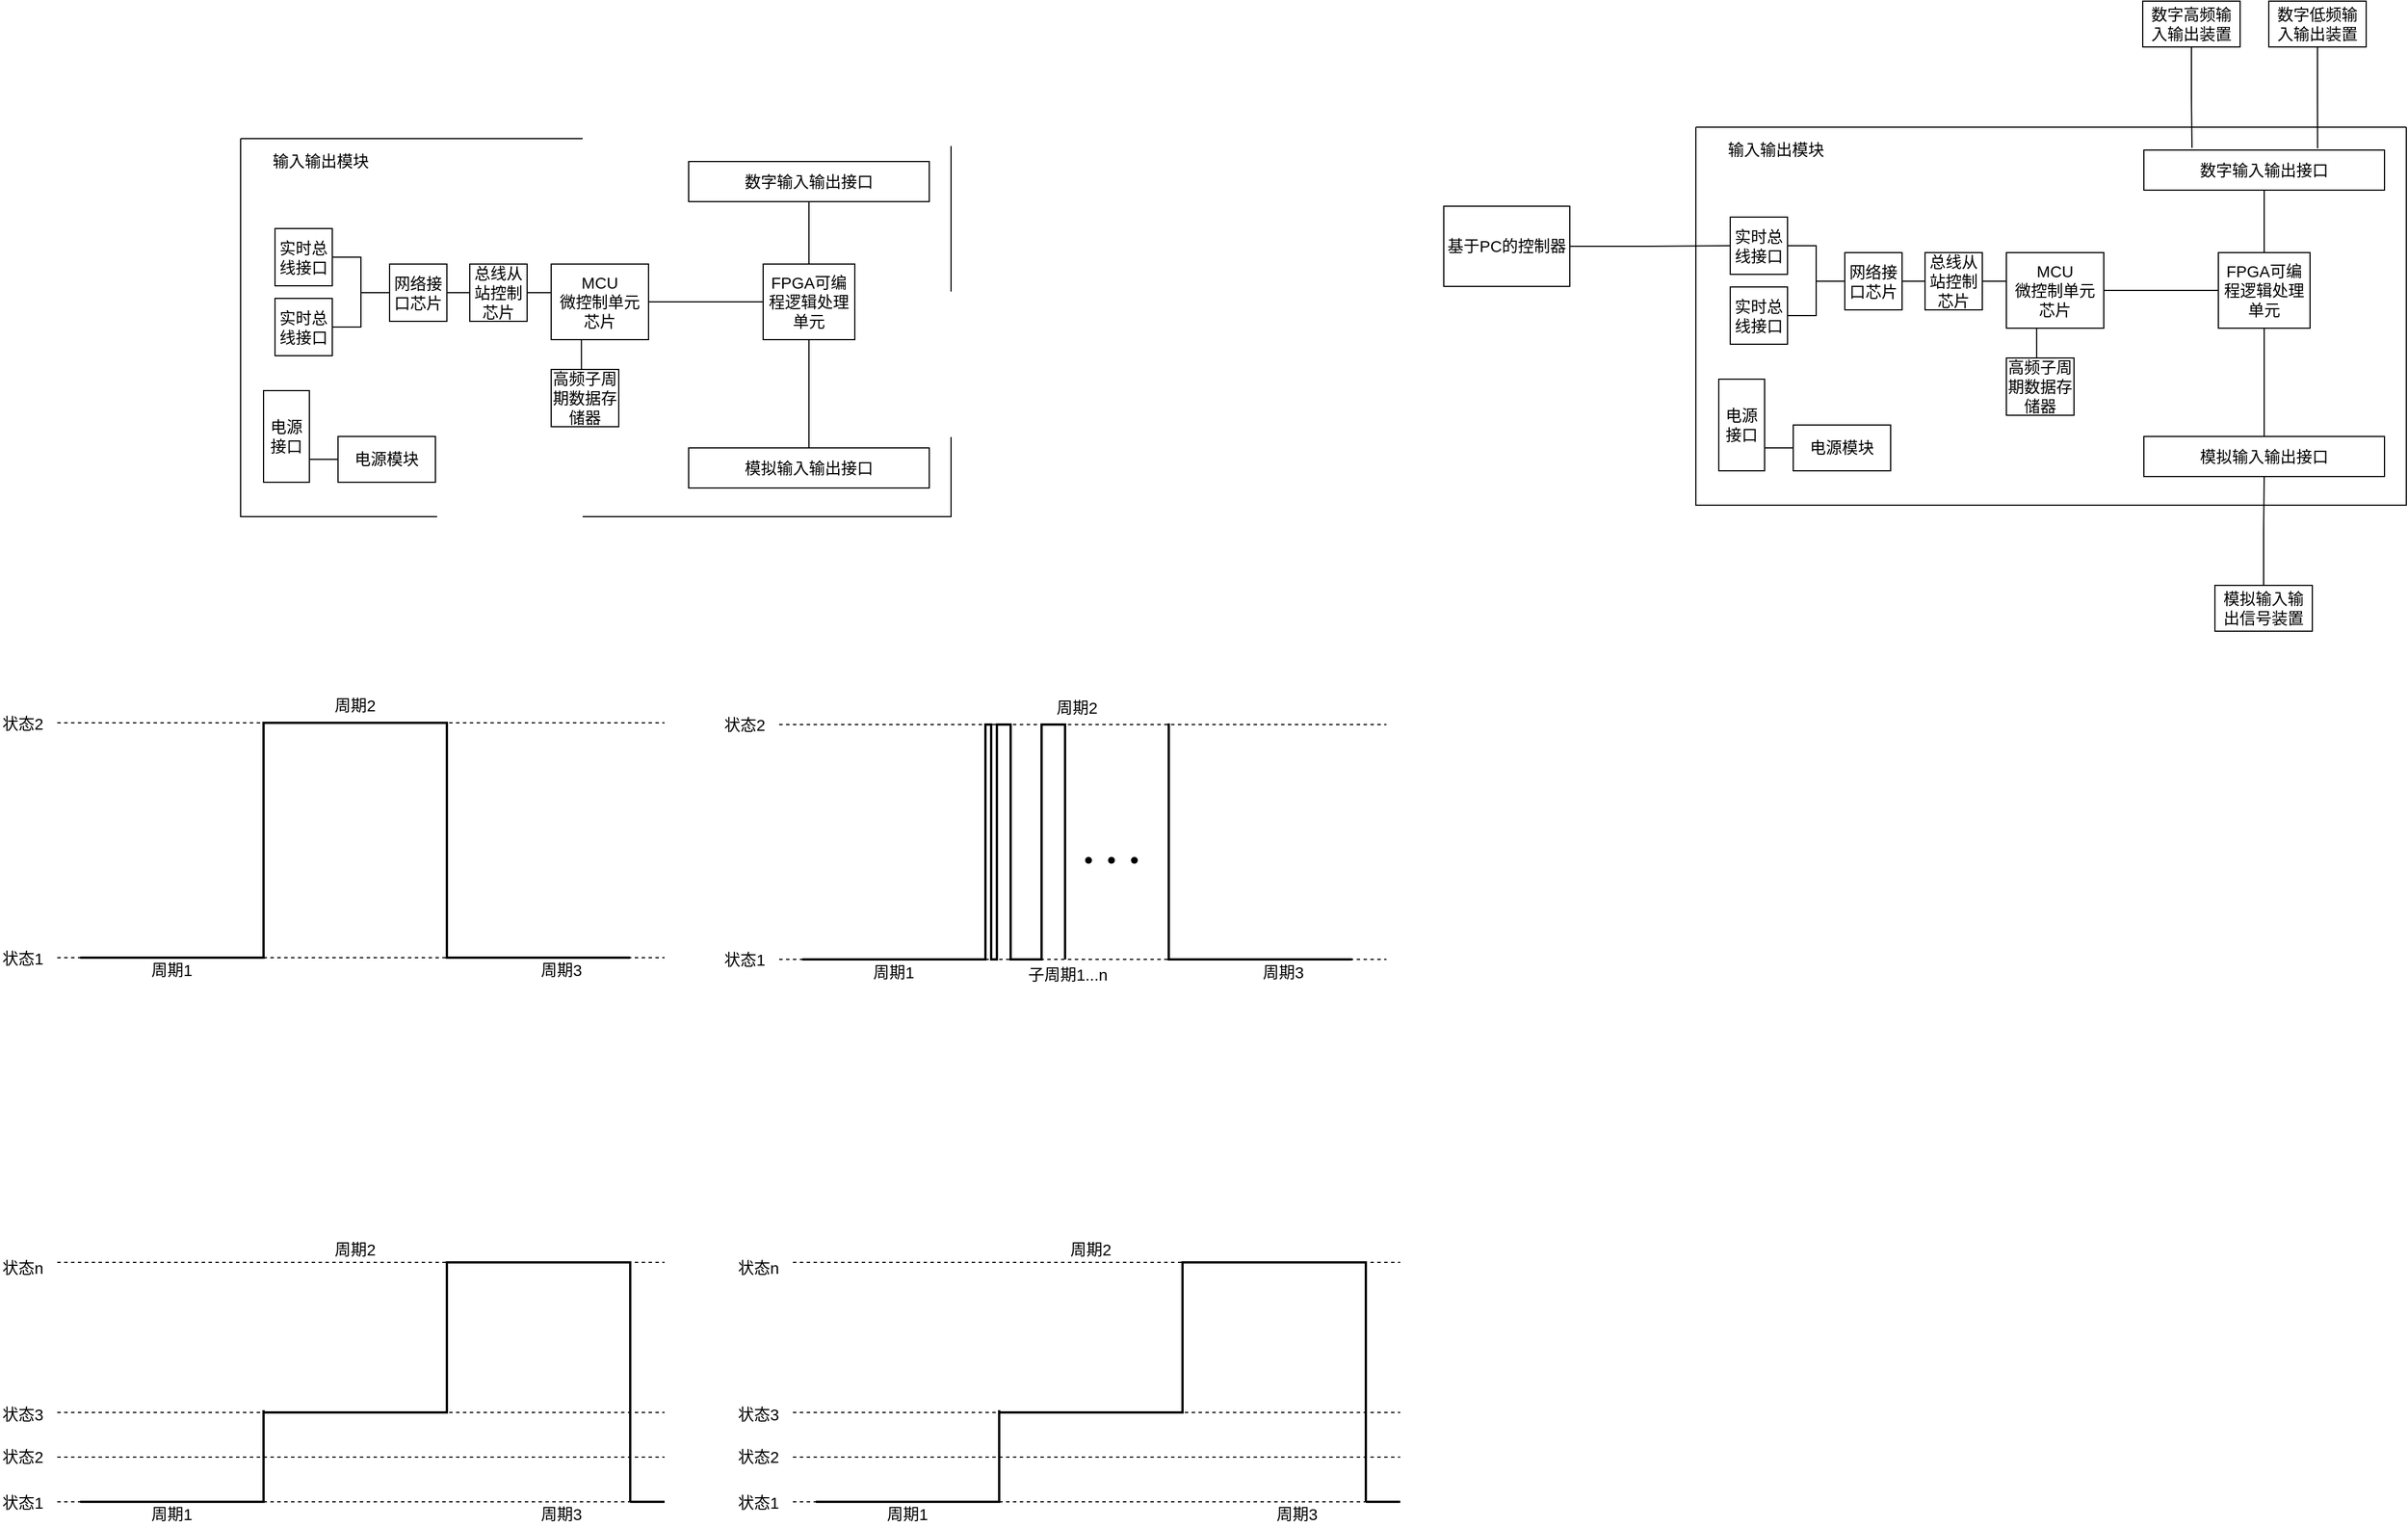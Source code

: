 <mxfile version="14.9.6" type="github">
  <diagram id="ObU5dJQl5wa7S7FLGcdt" name="Page-1">
    <mxGraphModel dx="1310" dy="1368" grid="1" gridSize="10" guides="1" tooltips="1" connect="1" arrows="1" fold="1" page="1" pageScale="1" pageWidth="2336" pageHeight="1654" math="0" shadow="0">
      <root>
        <mxCell id="0" />
        <mxCell id="1" parent="0" />
        <mxCell id="wLuzzO7tyQ4Eh8L9m44y-1" value="" style="swimlane;startSize=0;" vertex="1" parent="1">
          <mxGeometry x="1520" y="210" width="620" height="330" as="geometry">
            <mxRectangle x="650" y="230" width="50" height="40" as="alternateBounds" />
          </mxGeometry>
        </mxCell>
        <mxCell id="wLuzzO7tyQ4Eh8L9m44y-2" value="输入输出模块" style="text;html=1;strokeColor=none;fillColor=none;align=center;verticalAlign=middle;whiteSpace=wrap;rounded=0;fontSize=14;" vertex="1" parent="wLuzzO7tyQ4Eh8L9m44y-1">
          <mxGeometry x="20" y="10" width="100" height="20" as="geometry" />
        </mxCell>
        <mxCell id="wLuzzO7tyQ4Eh8L9m44y-35" style="edgeStyle=orthogonalEdgeStyle;rounded=0;orthogonalLoop=1;jettySize=auto;html=1;exitX=1;exitY=0.5;exitDx=0;exitDy=0;entryX=0;entryY=0.5;entryDx=0;entryDy=0;startArrow=none;startFill=0;endArrow=none;endFill=0;" edge="1" parent="wLuzzO7tyQ4Eh8L9m44y-1" source="wLuzzO7tyQ4Eh8L9m44y-3" target="wLuzzO7tyQ4Eh8L9m44y-32">
          <mxGeometry relative="1" as="geometry" />
        </mxCell>
        <mxCell id="wLuzzO7tyQ4Eh8L9m44y-3" value="实时总线接口" style="rounded=0;whiteSpace=wrap;html=1;fontSize=14;" vertex="1" parent="wLuzzO7tyQ4Eh8L9m44y-1">
          <mxGeometry x="30" y="78.5" width="50" height="50" as="geometry" />
        </mxCell>
        <mxCell id="wLuzzO7tyQ4Eh8L9m44y-36" style="edgeStyle=orthogonalEdgeStyle;rounded=0;orthogonalLoop=1;jettySize=auto;html=1;exitX=1;exitY=0.5;exitDx=0;exitDy=0;entryX=0;entryY=0.5;entryDx=0;entryDy=0;startArrow=none;startFill=0;endArrow=none;endFill=0;" edge="1" parent="wLuzzO7tyQ4Eh8L9m44y-1" source="wLuzzO7tyQ4Eh8L9m44y-4" target="wLuzzO7tyQ4Eh8L9m44y-32">
          <mxGeometry relative="1" as="geometry" />
        </mxCell>
        <mxCell id="wLuzzO7tyQ4Eh8L9m44y-4" value="实时总线接口" style="rounded=0;whiteSpace=wrap;html=1;fontSize=14;" vertex="1" parent="wLuzzO7tyQ4Eh8L9m44y-1">
          <mxGeometry x="30" y="139.5" width="50" height="50" as="geometry" />
        </mxCell>
        <mxCell id="wLuzzO7tyQ4Eh8L9m44y-6" value="" style="edgeStyle=orthogonalEdgeStyle;rounded=0;orthogonalLoop=1;jettySize=auto;html=1;fontSize=14;startArrow=none;startFill=0;fillColor=#E6E6E6;entryX=0.005;entryY=0.376;entryDx=0;entryDy=0;entryPerimeter=0;endArrow=none;endFill=0;" edge="1" parent="wLuzzO7tyQ4Eh8L9m44y-1" source="wLuzzO7tyQ4Eh8L9m44y-8" target="wLuzzO7tyQ4Eh8L9m44y-10">
          <mxGeometry relative="1" as="geometry" />
        </mxCell>
        <mxCell id="wLuzzO7tyQ4Eh8L9m44y-8" value="总线从站控制芯片" style="rounded=0;whiteSpace=wrap;html=1;fontSize=14;" vertex="1" parent="wLuzzO7tyQ4Eh8L9m44y-1">
          <mxGeometry x="200" y="109.5" width="50" height="50" as="geometry" />
        </mxCell>
        <mxCell id="wLuzzO7tyQ4Eh8L9m44y-9" style="edgeStyle=orthogonalEdgeStyle;rounded=0;orthogonalLoop=1;jettySize=auto;html=1;exitX=0.25;exitY=1;exitDx=0;exitDy=0;entryX=0.448;entryY=0.011;entryDx=0;entryDy=0;entryPerimeter=0;fontSize=14;startArrow=none;startFill=0;fillColor=#E6E6E6;endArrow=none;endFill=0;" edge="1" parent="wLuzzO7tyQ4Eh8L9m44y-1" source="wLuzzO7tyQ4Eh8L9m44y-10" target="wLuzzO7tyQ4Eh8L9m44y-11">
          <mxGeometry relative="1" as="geometry" />
        </mxCell>
        <mxCell id="wLuzzO7tyQ4Eh8L9m44y-31" style="edgeStyle=orthogonalEdgeStyle;rounded=0;orthogonalLoop=1;jettySize=auto;html=1;exitX=1;exitY=0.5;exitDx=0;exitDy=0;entryX=0;entryY=0.5;entryDx=0;entryDy=0;endArrow=none;endFill=0;" edge="1" parent="wLuzzO7tyQ4Eh8L9m44y-1" source="wLuzzO7tyQ4Eh8L9m44y-10" target="wLuzzO7tyQ4Eh8L9m44y-18">
          <mxGeometry relative="1" as="geometry" />
        </mxCell>
        <mxCell id="wLuzzO7tyQ4Eh8L9m44y-10" value="MCU&lt;br&gt;微控制单元芯片" style="rounded=0;whiteSpace=wrap;html=1;fontSize=14;" vertex="1" parent="wLuzzO7tyQ4Eh8L9m44y-1">
          <mxGeometry x="271" y="109.5" width="85" height="66" as="geometry" />
        </mxCell>
        <mxCell id="wLuzzO7tyQ4Eh8L9m44y-11" value="高频子周期数据存储器" style="rounded=0;whiteSpace=wrap;html=1;fontSize=14;" vertex="1" parent="wLuzzO7tyQ4Eh8L9m44y-1">
          <mxGeometry x="271" y="201.5" width="59" height="50" as="geometry" />
        </mxCell>
        <mxCell id="wLuzzO7tyQ4Eh8L9m44y-47" style="edgeStyle=orthogonalEdgeStyle;rounded=0;orthogonalLoop=1;jettySize=auto;html=1;exitX=0.5;exitY=0;exitDx=0;exitDy=0;startArrow=none;startFill=0;endArrow=none;endFill=0;entryX=0.5;entryY=1;entryDx=0;entryDy=0;" edge="1" parent="wLuzzO7tyQ4Eh8L9m44y-1" source="wLuzzO7tyQ4Eh8L9m44y-18" target="wLuzzO7tyQ4Eh8L9m44y-13">
          <mxGeometry relative="1" as="geometry">
            <mxPoint x="475" y="57" as="targetPoint" />
          </mxGeometry>
        </mxCell>
        <mxCell id="wLuzzO7tyQ4Eh8L9m44y-48" style="edgeStyle=orthogonalEdgeStyle;rounded=0;orthogonalLoop=1;jettySize=auto;html=1;exitX=0.5;exitY=1;exitDx=0;exitDy=0;entryX=0.5;entryY=0;entryDx=0;entryDy=0;startArrow=none;startFill=0;endArrow=none;endFill=0;" edge="1" parent="wLuzzO7tyQ4Eh8L9m44y-1" source="wLuzzO7tyQ4Eh8L9m44y-18" target="wLuzzO7tyQ4Eh8L9m44y-38">
          <mxGeometry relative="1" as="geometry" />
        </mxCell>
        <mxCell id="wLuzzO7tyQ4Eh8L9m44y-18" value="FPGA可编程逻辑处理单元" style="rounded=0;whiteSpace=wrap;html=1;fontSize=14;" vertex="1" parent="wLuzzO7tyQ4Eh8L9m44y-1">
          <mxGeometry x="456" y="109.5" width="80" height="66" as="geometry" />
        </mxCell>
        <mxCell id="wLuzzO7tyQ4Eh8L9m44y-37" style="edgeStyle=orthogonalEdgeStyle;rounded=0;orthogonalLoop=1;jettySize=auto;html=1;exitX=1;exitY=0.5;exitDx=0;exitDy=0;entryX=0;entryY=0.5;entryDx=0;entryDy=0;startArrow=none;startFill=0;endArrow=none;endFill=0;" edge="1" parent="wLuzzO7tyQ4Eh8L9m44y-1" source="wLuzzO7tyQ4Eh8L9m44y-32" target="wLuzzO7tyQ4Eh8L9m44y-8">
          <mxGeometry relative="1" as="geometry" />
        </mxCell>
        <mxCell id="wLuzzO7tyQ4Eh8L9m44y-32" value="网络接口芯片" style="rounded=0;whiteSpace=wrap;html=1;fontSize=14;" vertex="1" parent="wLuzzO7tyQ4Eh8L9m44y-1">
          <mxGeometry x="130" y="109.5" width="50" height="50" as="geometry" />
        </mxCell>
        <mxCell id="wLuzzO7tyQ4Eh8L9m44y-13" value="数字输入输出接口" style="rounded=0;whiteSpace=wrap;html=1;fontSize=14;" vertex="1" parent="wLuzzO7tyQ4Eh8L9m44y-1">
          <mxGeometry x="391" y="20" width="210" height="35" as="geometry" />
        </mxCell>
        <mxCell id="wLuzzO7tyQ4Eh8L9m44y-38" value="模拟输入输出接口" style="rounded=0;whiteSpace=wrap;html=1;fontSize=14;" vertex="1" parent="wLuzzO7tyQ4Eh8L9m44y-1">
          <mxGeometry x="391" y="270" width="210" height="35" as="geometry" />
        </mxCell>
        <mxCell id="wLuzzO7tyQ4Eh8L9m44y-42" value="电源接口" style="rounded=0;whiteSpace=wrap;html=1;fontSize=14;" vertex="1" parent="wLuzzO7tyQ4Eh8L9m44y-1">
          <mxGeometry x="20" y="220" width="40" height="80" as="geometry" />
        </mxCell>
        <mxCell id="wLuzzO7tyQ4Eh8L9m44y-44" style="edgeStyle=orthogonalEdgeStyle;rounded=0;orthogonalLoop=1;jettySize=auto;html=1;exitX=0;exitY=0.5;exitDx=0;exitDy=0;entryX=1;entryY=0.75;entryDx=0;entryDy=0;startArrow=none;startFill=0;endArrow=none;endFill=0;" edge="1" parent="wLuzzO7tyQ4Eh8L9m44y-1" source="wLuzzO7tyQ4Eh8L9m44y-43" target="wLuzzO7tyQ4Eh8L9m44y-42">
          <mxGeometry relative="1" as="geometry" />
        </mxCell>
        <mxCell id="wLuzzO7tyQ4Eh8L9m44y-43" value="电源模块" style="rounded=0;whiteSpace=wrap;html=1;fontSize=14;" vertex="1" parent="wLuzzO7tyQ4Eh8L9m44y-1">
          <mxGeometry x="85" y="260" width="85" height="40" as="geometry" />
        </mxCell>
        <mxCell id="wLuzzO7tyQ4Eh8L9m44y-52" style="edgeStyle=orthogonalEdgeStyle;rounded=0;orthogonalLoop=1;jettySize=auto;html=1;exitX=0.5;exitY=1;exitDx=0;exitDy=0;entryX=0.2;entryY=-0.057;entryDx=0;entryDy=0;entryPerimeter=0;startArrow=none;startFill=0;endArrow=none;endFill=0;" edge="1" parent="1" source="wLuzzO7tyQ4Eh8L9m44y-50" target="wLuzzO7tyQ4Eh8L9m44y-13">
          <mxGeometry relative="1" as="geometry" />
        </mxCell>
        <mxCell id="wLuzzO7tyQ4Eh8L9m44y-50" value="数字高频输入输出装置" style="rounded=0;whiteSpace=wrap;html=1;fontSize=14;" vertex="1" parent="1">
          <mxGeometry x="1910" y="100" width="85" height="40" as="geometry" />
        </mxCell>
        <mxCell id="wLuzzO7tyQ4Eh8L9m44y-53" style="edgeStyle=orthogonalEdgeStyle;rounded=0;orthogonalLoop=1;jettySize=auto;html=1;exitX=0.5;exitY=1;exitDx=0;exitDy=0;entryX=0.722;entryY=-0.042;entryDx=0;entryDy=0;entryPerimeter=0;startArrow=none;startFill=0;endArrow=none;endFill=0;" edge="1" parent="1" source="wLuzzO7tyQ4Eh8L9m44y-51" target="wLuzzO7tyQ4Eh8L9m44y-13">
          <mxGeometry relative="1" as="geometry" />
        </mxCell>
        <mxCell id="wLuzzO7tyQ4Eh8L9m44y-51" value="数字低频输入输出装置" style="rounded=0;whiteSpace=wrap;html=1;fontSize=14;" vertex="1" parent="1">
          <mxGeometry x="2020" y="100" width="85" height="40" as="geometry" />
        </mxCell>
        <mxCell id="wLuzzO7tyQ4Eh8L9m44y-55" style="edgeStyle=orthogonalEdgeStyle;rounded=0;orthogonalLoop=1;jettySize=auto;html=1;exitX=0.5;exitY=0;exitDx=0;exitDy=0;entryX=0.5;entryY=1;entryDx=0;entryDy=0;startArrow=none;startFill=0;endArrow=none;endFill=0;" edge="1" parent="1" source="wLuzzO7tyQ4Eh8L9m44y-54" target="wLuzzO7tyQ4Eh8L9m44y-38">
          <mxGeometry relative="1" as="geometry" />
        </mxCell>
        <mxCell id="wLuzzO7tyQ4Eh8L9m44y-54" value="模拟输入输出信号装置" style="rounded=0;whiteSpace=wrap;html=1;fontSize=14;" vertex="1" parent="1">
          <mxGeometry x="1973" y="610" width="85" height="40" as="geometry" />
        </mxCell>
        <mxCell id="wLuzzO7tyQ4Eh8L9m44y-56" value="" style="swimlane;startSize=0;" vertex="1" parent="1">
          <mxGeometry x="250" y="220" width="620" height="330" as="geometry">
            <mxRectangle x="650" y="230" width="50" height="40" as="alternateBounds" />
          </mxGeometry>
        </mxCell>
        <mxCell id="wLuzzO7tyQ4Eh8L9m44y-57" value="输入输出模块" style="text;html=1;strokeColor=none;fillColor=none;align=center;verticalAlign=middle;whiteSpace=wrap;rounded=0;fontSize=14;" vertex="1" parent="wLuzzO7tyQ4Eh8L9m44y-56">
          <mxGeometry x="20" y="10" width="100" height="20" as="geometry" />
        </mxCell>
        <mxCell id="wLuzzO7tyQ4Eh8L9m44y-58" style="edgeStyle=orthogonalEdgeStyle;rounded=0;orthogonalLoop=1;jettySize=auto;html=1;exitX=1;exitY=0.5;exitDx=0;exitDy=0;entryX=0;entryY=0.5;entryDx=0;entryDy=0;startArrow=none;startFill=0;endArrow=none;endFill=0;" edge="1" parent="wLuzzO7tyQ4Eh8L9m44y-56" source="wLuzzO7tyQ4Eh8L9m44y-59" target="wLuzzO7tyQ4Eh8L9m44y-72">
          <mxGeometry relative="1" as="geometry" />
        </mxCell>
        <mxCell id="wLuzzO7tyQ4Eh8L9m44y-59" value="实时总线接口" style="rounded=0;whiteSpace=wrap;html=1;fontSize=14;" vertex="1" parent="wLuzzO7tyQ4Eh8L9m44y-56">
          <mxGeometry x="30" y="78.5" width="50" height="50" as="geometry" />
        </mxCell>
        <mxCell id="wLuzzO7tyQ4Eh8L9m44y-60" style="edgeStyle=orthogonalEdgeStyle;rounded=0;orthogonalLoop=1;jettySize=auto;html=1;exitX=1;exitY=0.5;exitDx=0;exitDy=0;entryX=0;entryY=0.5;entryDx=0;entryDy=0;startArrow=none;startFill=0;endArrow=none;endFill=0;" edge="1" parent="wLuzzO7tyQ4Eh8L9m44y-56" source="wLuzzO7tyQ4Eh8L9m44y-61" target="wLuzzO7tyQ4Eh8L9m44y-72">
          <mxGeometry relative="1" as="geometry" />
        </mxCell>
        <mxCell id="wLuzzO7tyQ4Eh8L9m44y-61" value="实时总线接口" style="rounded=0;whiteSpace=wrap;html=1;fontSize=14;" vertex="1" parent="wLuzzO7tyQ4Eh8L9m44y-56">
          <mxGeometry x="30" y="139.5" width="50" height="50" as="geometry" />
        </mxCell>
        <mxCell id="wLuzzO7tyQ4Eh8L9m44y-62" value="" style="edgeStyle=orthogonalEdgeStyle;rounded=0;orthogonalLoop=1;jettySize=auto;html=1;fontSize=14;startArrow=none;startFill=0;fillColor=#E6E6E6;entryX=0.005;entryY=0.376;entryDx=0;entryDy=0;entryPerimeter=0;endArrow=none;endFill=0;" edge="1" parent="wLuzzO7tyQ4Eh8L9m44y-56" source="wLuzzO7tyQ4Eh8L9m44y-63" target="wLuzzO7tyQ4Eh8L9m44y-66">
          <mxGeometry relative="1" as="geometry" />
        </mxCell>
        <mxCell id="wLuzzO7tyQ4Eh8L9m44y-63" value="总线从站控制芯片" style="rounded=0;whiteSpace=wrap;html=1;fontSize=14;" vertex="1" parent="wLuzzO7tyQ4Eh8L9m44y-56">
          <mxGeometry x="200" y="109.5" width="50" height="50" as="geometry" />
        </mxCell>
        <mxCell id="wLuzzO7tyQ4Eh8L9m44y-64" style="edgeStyle=orthogonalEdgeStyle;rounded=0;orthogonalLoop=1;jettySize=auto;html=1;exitX=0.25;exitY=1;exitDx=0;exitDy=0;entryX=0.448;entryY=0.011;entryDx=0;entryDy=0;entryPerimeter=0;fontSize=14;startArrow=none;startFill=0;fillColor=#E6E6E6;endArrow=none;endFill=0;" edge="1" parent="wLuzzO7tyQ4Eh8L9m44y-56" source="wLuzzO7tyQ4Eh8L9m44y-66" target="wLuzzO7tyQ4Eh8L9m44y-67">
          <mxGeometry relative="1" as="geometry" />
        </mxCell>
        <mxCell id="wLuzzO7tyQ4Eh8L9m44y-65" style="edgeStyle=orthogonalEdgeStyle;rounded=0;orthogonalLoop=1;jettySize=auto;html=1;exitX=1;exitY=0.5;exitDx=0;exitDy=0;entryX=0;entryY=0.5;entryDx=0;entryDy=0;endArrow=none;endFill=0;" edge="1" parent="wLuzzO7tyQ4Eh8L9m44y-56" source="wLuzzO7tyQ4Eh8L9m44y-66" target="wLuzzO7tyQ4Eh8L9m44y-70">
          <mxGeometry relative="1" as="geometry" />
        </mxCell>
        <mxCell id="wLuzzO7tyQ4Eh8L9m44y-66" value="MCU&lt;br&gt;微控制单元芯片" style="rounded=0;whiteSpace=wrap;html=1;fontSize=14;" vertex="1" parent="wLuzzO7tyQ4Eh8L9m44y-56">
          <mxGeometry x="271" y="109.5" width="85" height="66" as="geometry" />
        </mxCell>
        <mxCell id="wLuzzO7tyQ4Eh8L9m44y-67" value="高频子周期数据存储器" style="rounded=0;whiteSpace=wrap;html=1;fontSize=14;" vertex="1" parent="wLuzzO7tyQ4Eh8L9m44y-56">
          <mxGeometry x="271" y="201.5" width="59" height="50" as="geometry" />
        </mxCell>
        <mxCell id="wLuzzO7tyQ4Eh8L9m44y-68" style="edgeStyle=orthogonalEdgeStyle;rounded=0;orthogonalLoop=1;jettySize=auto;html=1;exitX=0.5;exitY=0;exitDx=0;exitDy=0;startArrow=none;startFill=0;endArrow=none;endFill=0;entryX=0.5;entryY=1;entryDx=0;entryDy=0;" edge="1" parent="wLuzzO7tyQ4Eh8L9m44y-56" source="wLuzzO7tyQ4Eh8L9m44y-70" target="wLuzzO7tyQ4Eh8L9m44y-73">
          <mxGeometry relative="1" as="geometry">
            <mxPoint x="475" y="57" as="targetPoint" />
          </mxGeometry>
        </mxCell>
        <mxCell id="wLuzzO7tyQ4Eh8L9m44y-69" style="edgeStyle=orthogonalEdgeStyle;rounded=0;orthogonalLoop=1;jettySize=auto;html=1;exitX=0.5;exitY=1;exitDx=0;exitDy=0;entryX=0.5;entryY=0;entryDx=0;entryDy=0;startArrow=none;startFill=0;endArrow=none;endFill=0;" edge="1" parent="wLuzzO7tyQ4Eh8L9m44y-56" source="wLuzzO7tyQ4Eh8L9m44y-70" target="wLuzzO7tyQ4Eh8L9m44y-74">
          <mxGeometry relative="1" as="geometry" />
        </mxCell>
        <mxCell id="wLuzzO7tyQ4Eh8L9m44y-70" value="FPGA可编程逻辑处理单元" style="rounded=0;whiteSpace=wrap;html=1;fontSize=14;" vertex="1" parent="wLuzzO7tyQ4Eh8L9m44y-56">
          <mxGeometry x="456" y="109.5" width="80" height="66" as="geometry" />
        </mxCell>
        <mxCell id="wLuzzO7tyQ4Eh8L9m44y-71" style="edgeStyle=orthogonalEdgeStyle;rounded=0;orthogonalLoop=1;jettySize=auto;html=1;exitX=1;exitY=0.5;exitDx=0;exitDy=0;entryX=0;entryY=0.5;entryDx=0;entryDy=0;startArrow=none;startFill=0;endArrow=none;endFill=0;" edge="1" parent="wLuzzO7tyQ4Eh8L9m44y-56" source="wLuzzO7tyQ4Eh8L9m44y-72" target="wLuzzO7tyQ4Eh8L9m44y-63">
          <mxGeometry relative="1" as="geometry" />
        </mxCell>
        <mxCell id="wLuzzO7tyQ4Eh8L9m44y-72" value="网络接口芯片" style="rounded=0;whiteSpace=wrap;html=1;fontSize=14;" vertex="1" parent="wLuzzO7tyQ4Eh8L9m44y-56">
          <mxGeometry x="130" y="109.5" width="50" height="50" as="geometry" />
        </mxCell>
        <mxCell id="wLuzzO7tyQ4Eh8L9m44y-73" value="数字输入输出接口" style="rounded=0;whiteSpace=wrap;html=1;fontSize=14;" vertex="1" parent="wLuzzO7tyQ4Eh8L9m44y-56">
          <mxGeometry x="391" y="20" width="210" height="35" as="geometry" />
        </mxCell>
        <mxCell id="wLuzzO7tyQ4Eh8L9m44y-74" value="模拟输入输出接口" style="rounded=0;whiteSpace=wrap;html=1;fontSize=14;" vertex="1" parent="wLuzzO7tyQ4Eh8L9m44y-56">
          <mxGeometry x="391" y="270" width="210" height="35" as="geometry" />
        </mxCell>
        <mxCell id="wLuzzO7tyQ4Eh8L9m44y-75" value="电源接口" style="rounded=0;whiteSpace=wrap;html=1;fontSize=14;" vertex="1" parent="wLuzzO7tyQ4Eh8L9m44y-56">
          <mxGeometry x="20" y="220" width="40" height="80" as="geometry" />
        </mxCell>
        <mxCell id="wLuzzO7tyQ4Eh8L9m44y-76" style="edgeStyle=orthogonalEdgeStyle;rounded=0;orthogonalLoop=1;jettySize=auto;html=1;exitX=0;exitY=0.5;exitDx=0;exitDy=0;entryX=1;entryY=0.75;entryDx=0;entryDy=0;startArrow=none;startFill=0;endArrow=none;endFill=0;" edge="1" parent="wLuzzO7tyQ4Eh8L9m44y-56" source="wLuzzO7tyQ4Eh8L9m44y-77" target="wLuzzO7tyQ4Eh8L9m44y-75">
          <mxGeometry relative="1" as="geometry" />
        </mxCell>
        <mxCell id="wLuzzO7tyQ4Eh8L9m44y-77" value="电源模块" style="rounded=0;whiteSpace=wrap;html=1;fontSize=14;" vertex="1" parent="wLuzzO7tyQ4Eh8L9m44y-56">
          <mxGeometry x="85" y="260" width="85" height="40" as="geometry" />
        </mxCell>
        <mxCell id="wLuzzO7tyQ4Eh8L9m44y-79" style="edgeStyle=orthogonalEdgeStyle;rounded=0;orthogonalLoop=1;jettySize=auto;html=1;exitX=1;exitY=0.5;exitDx=0;exitDy=0;entryX=0;entryY=0.5;entryDx=0;entryDy=0;startArrow=none;startFill=0;endArrow=none;endFill=0;" edge="1" parent="1" source="wLuzzO7tyQ4Eh8L9m44y-78" target="wLuzzO7tyQ4Eh8L9m44y-3">
          <mxGeometry relative="1" as="geometry" />
        </mxCell>
        <mxCell id="wLuzzO7tyQ4Eh8L9m44y-78" value="基于PC的控制器" style="rounded=0;whiteSpace=wrap;html=1;fontSize=14;" vertex="1" parent="1">
          <mxGeometry x="1300" y="279" width="110" height="70" as="geometry" />
        </mxCell>
        <mxCell id="wLuzzO7tyQ4Eh8L9m44y-80" value="" style="line;strokeWidth=1;html=1;fontSize=14;fillColor=#E6E6E6;dashed=1;" vertex="1" parent="1">
          <mxGeometry x="90" y="930" width="530" height="10" as="geometry" />
        </mxCell>
        <mxCell id="wLuzzO7tyQ4Eh8L9m44y-81" value="状态1" style="text;html=1;strokeColor=none;fillColor=none;align=center;verticalAlign=middle;whiteSpace=wrap;rounded=0;dashed=1;fontSize=14;" vertex="1" parent="1">
          <mxGeometry x="40" y="925.5" width="40" height="20" as="geometry" />
        </mxCell>
        <mxCell id="wLuzzO7tyQ4Eh8L9m44y-82" value="" style="line;strokeWidth=1;html=1;fontSize=14;fillColor=#E6E6E6;dashed=1;" vertex="1" parent="1">
          <mxGeometry x="90" y="725" width="530" height="10" as="geometry" />
        </mxCell>
        <mxCell id="wLuzzO7tyQ4Eh8L9m44y-83" value="状态2" style="text;html=1;strokeColor=none;fillColor=none;align=center;verticalAlign=middle;whiteSpace=wrap;rounded=0;dashed=1;fontSize=14;" vertex="1" parent="1">
          <mxGeometry x="40" y="720.5" width="40" height="20" as="geometry" />
        </mxCell>
        <mxCell id="wLuzzO7tyQ4Eh8L9m44y-84" value="" style="line;strokeWidth=2;html=1;fontSize=14;fillColor=#E6E6E6;" vertex="1" parent="1">
          <mxGeometry x="110" y="930" width="160" height="10" as="geometry" />
        </mxCell>
        <mxCell id="wLuzzO7tyQ4Eh8L9m44y-85" value="" style="line;strokeWidth=2;direction=south;html=1;fontSize=14;fillColor=#E6E6E6;shadow=0;" vertex="1" parent="1">
          <mxGeometry x="265" y="730" width="10" height="206" as="geometry" />
        </mxCell>
        <mxCell id="wLuzzO7tyQ4Eh8L9m44y-86" value="" style="line;strokeWidth=2;html=1;fontSize=14;fillColor=#E6E6E6;" vertex="1" parent="1">
          <mxGeometry x="269" y="725" width="161" height="10" as="geometry" />
        </mxCell>
        <mxCell id="wLuzzO7tyQ4Eh8L9m44y-87" value="" style="line;strokeWidth=2;direction=south;html=1;fontSize=14;fillColor=#E6E6E6;shadow=0;" vertex="1" parent="1">
          <mxGeometry x="425" y="729" width="10" height="206" as="geometry" />
        </mxCell>
        <mxCell id="wLuzzO7tyQ4Eh8L9m44y-88" value="" style="line;strokeWidth=2;html=1;fontSize=14;fillColor=#E6E6E6;" vertex="1" parent="1">
          <mxGeometry x="429" y="930" width="161" height="10" as="geometry" />
        </mxCell>
        <mxCell id="wLuzzO7tyQ4Eh8L9m44y-89" value="周期1" style="text;html=1;strokeColor=none;fillColor=none;align=center;verticalAlign=middle;whiteSpace=wrap;rounded=0;dashed=1;fontSize=14;" vertex="1" parent="1">
          <mxGeometry x="170" y="936" width="40" height="20" as="geometry" />
        </mxCell>
        <mxCell id="wLuzzO7tyQ4Eh8L9m44y-90" value="周期2" style="text;html=1;strokeColor=none;fillColor=none;align=center;verticalAlign=middle;whiteSpace=wrap;rounded=0;dashed=1;fontSize=14;" vertex="1" parent="1">
          <mxGeometry x="329.5" y="705" width="40" height="20" as="geometry" />
        </mxCell>
        <mxCell id="wLuzzO7tyQ4Eh8L9m44y-91" value="周期3" style="text;html=1;strokeColor=none;fillColor=none;align=center;verticalAlign=middle;whiteSpace=wrap;rounded=0;dashed=1;fontSize=14;" vertex="1" parent="1">
          <mxGeometry x="510" y="936" width="40" height="20" as="geometry" />
        </mxCell>
        <mxCell id="wLuzzO7tyQ4Eh8L9m44y-92" value="" style="line;strokeWidth=1;html=1;fontSize=14;fillColor=#E6E6E6;dashed=1;" vertex="1" parent="1">
          <mxGeometry x="720" y="931.5" width="530" height="10" as="geometry" />
        </mxCell>
        <mxCell id="wLuzzO7tyQ4Eh8L9m44y-93" value="状态1" style="text;html=1;strokeColor=none;fillColor=none;align=center;verticalAlign=middle;whiteSpace=wrap;rounded=0;dashed=1;fontSize=14;" vertex="1" parent="1">
          <mxGeometry x="670" y="927" width="40" height="20" as="geometry" />
        </mxCell>
        <mxCell id="wLuzzO7tyQ4Eh8L9m44y-94" value="" style="line;strokeWidth=1;html=1;fontSize=14;fillColor=#E6E6E6;dashed=1;" vertex="1" parent="1">
          <mxGeometry x="720" y="726.5" width="530" height="10" as="geometry" />
        </mxCell>
        <mxCell id="wLuzzO7tyQ4Eh8L9m44y-95" value="状态2" style="text;html=1;strokeColor=none;fillColor=none;align=center;verticalAlign=middle;whiteSpace=wrap;rounded=0;dashed=1;fontSize=14;" vertex="1" parent="1">
          <mxGeometry x="670" y="722" width="40" height="20" as="geometry" />
        </mxCell>
        <mxCell id="wLuzzO7tyQ4Eh8L9m44y-96" value="" style="line;strokeWidth=2;html=1;fontSize=14;fillColor=#E6E6E6;" vertex="1" parent="1">
          <mxGeometry x="740" y="931.5" width="160" height="10" as="geometry" />
        </mxCell>
        <mxCell id="wLuzzO7tyQ4Eh8L9m44y-97" value="" style="line;strokeWidth=2;direction=south;html=1;fontSize=14;fillColor=#E6E6E6;shadow=0;" vertex="1" parent="1">
          <mxGeometry x="895" y="731.5" width="10" height="206" as="geometry" />
        </mxCell>
        <mxCell id="wLuzzO7tyQ4Eh8L9m44y-98" value="" style="line;strokeWidth=2;direction=south;html=1;fontSize=14;fillColor=#E6E6E6;shadow=0;" vertex="1" parent="1">
          <mxGeometry x="1055" y="730.5" width="10" height="206" as="geometry" />
        </mxCell>
        <mxCell id="wLuzzO7tyQ4Eh8L9m44y-99" value="" style="line;strokeWidth=2;html=1;fontSize=14;fillColor=#E6E6E6;" vertex="1" parent="1">
          <mxGeometry x="1059" y="931.5" width="161" height="10" as="geometry" />
        </mxCell>
        <mxCell id="wLuzzO7tyQ4Eh8L9m44y-100" value="周期1" style="text;html=1;strokeColor=none;fillColor=none;align=center;verticalAlign=middle;whiteSpace=wrap;rounded=0;dashed=1;fontSize=14;" vertex="1" parent="1">
          <mxGeometry x="800" y="937.5" width="40" height="20" as="geometry" />
        </mxCell>
        <mxCell id="wLuzzO7tyQ4Eh8L9m44y-101" value="周期2" style="text;html=1;strokeColor=none;fillColor=none;align=center;verticalAlign=middle;whiteSpace=wrap;rounded=0;dashed=1;fontSize=14;" vertex="1" parent="1">
          <mxGeometry x="959.5" y="706.5" width="40" height="20" as="geometry" />
        </mxCell>
        <mxCell id="wLuzzO7tyQ4Eh8L9m44y-102" value="周期3" style="text;html=1;strokeColor=none;fillColor=none;align=center;verticalAlign=middle;whiteSpace=wrap;rounded=0;dashed=1;fontSize=14;" vertex="1" parent="1">
          <mxGeometry x="1140" y="937.5" width="40" height="20" as="geometry" />
        </mxCell>
        <mxCell id="wLuzzO7tyQ4Eh8L9m44y-103" value="" style="line;strokeWidth=2;direction=south;html=1;fontSize=14;fillColor=#E6E6E6;shadow=0;" vertex="1" parent="1">
          <mxGeometry x="900" y="731.5" width="10" height="206" as="geometry" />
        </mxCell>
        <mxCell id="wLuzzO7tyQ4Eh8L9m44y-104" value="" style="line;strokeWidth=2;direction=south;html=1;fontSize=14;fillColor=#E6E6E6;shadow=0;" vertex="1" parent="1">
          <mxGeometry x="905" y="731.5" width="10" height="206" as="geometry" />
        </mxCell>
        <mxCell id="wLuzzO7tyQ4Eh8L9m44y-105" value="" style="line;strokeWidth=2;html=1;shadow=0;fontSize=14;fillColor=#E6E6E6;" vertex="1" parent="1">
          <mxGeometry x="899" y="730" width="7" height="3" as="geometry" />
        </mxCell>
        <mxCell id="wLuzzO7tyQ4Eh8L9m44y-106" value="" style="line;strokeWidth=2;html=1;shadow=0;fontSize=14;fillColor=#E6E6E6;" vertex="1" parent="1">
          <mxGeometry x="904" y="935" width="7" height="3" as="geometry" />
        </mxCell>
        <mxCell id="wLuzzO7tyQ4Eh8L9m44y-107" value="" style="line;strokeWidth=2;html=1;shadow=0;fontSize=14;fillColor=#E6E6E6;" vertex="1" parent="1">
          <mxGeometry x="909" y="730" width="14" height="3" as="geometry" />
        </mxCell>
        <mxCell id="wLuzzO7tyQ4Eh8L9m44y-108" value="" style="line;strokeWidth=2;direction=south;html=1;fontSize=14;fillColor=#E6E6E6;shadow=0;" vertex="1" parent="1">
          <mxGeometry x="917" y="731" width="10" height="206" as="geometry" />
        </mxCell>
        <mxCell id="wLuzzO7tyQ4Eh8L9m44y-109" value="" style="line;strokeWidth=2;html=1;shadow=0;fontSize=14;fillColor=#E6E6E6;" vertex="1" parent="1">
          <mxGeometry x="921" y="935" width="29" height="3" as="geometry" />
        </mxCell>
        <mxCell id="wLuzzO7tyQ4Eh8L9m44y-110" value="" style="line;strokeWidth=2;direction=south;html=1;fontSize=14;fillColor=#E6E6E6;shadow=0;" vertex="1" parent="1">
          <mxGeometry x="944" y="731.5" width="10" height="206" as="geometry" />
        </mxCell>
        <mxCell id="wLuzzO7tyQ4Eh8L9m44y-111" value="" style="line;strokeWidth=2;html=1;shadow=0;fontSize=14;fillColor=#E6E6E6;" vertex="1" parent="1">
          <mxGeometry x="948" y="725" width="22" height="13" as="geometry" />
        </mxCell>
        <mxCell id="wLuzzO7tyQ4Eh8L9m44y-112" value="" style="group" vertex="1" connectable="0" parent="1">
          <mxGeometry x="970" y="830" width="80" height="40" as="geometry" />
        </mxCell>
        <mxCell id="wLuzzO7tyQ4Eh8L9m44y-113" value="" style="shape=waypoint;sketch=0;fillStyle=solid;size=6;pointerEvents=1;points=[];fillColor=none;resizable=0;rotatable=0;perimeter=centerPerimeter;snapToPoint=1;fontSize=14;" vertex="1" parent="wLuzzO7tyQ4Eh8L9m44y-112">
          <mxGeometry width="40" height="40" as="geometry" />
        </mxCell>
        <mxCell id="wLuzzO7tyQ4Eh8L9m44y-114" value="" style="shape=waypoint;sketch=0;fillStyle=solid;size=6;pointerEvents=1;points=[];fillColor=none;resizable=0;rotatable=0;perimeter=centerPerimeter;snapToPoint=1;fontSize=14;" vertex="1" parent="wLuzzO7tyQ4Eh8L9m44y-112">
          <mxGeometry x="20" width="40" height="40" as="geometry" />
        </mxCell>
        <mxCell id="wLuzzO7tyQ4Eh8L9m44y-115" value="" style="shape=waypoint;sketch=0;fillStyle=solid;size=6;pointerEvents=1;points=[];fillColor=none;resizable=0;rotatable=0;perimeter=centerPerimeter;snapToPoint=1;fontSize=14;" vertex="1" parent="wLuzzO7tyQ4Eh8L9m44y-112">
          <mxGeometry x="40" width="40" height="40" as="geometry" />
        </mxCell>
        <mxCell id="wLuzzO7tyQ4Eh8L9m44y-116" value="" style="line;strokeWidth=2;direction=south;html=1;fontSize=14;fillColor=#E6E6E6;shadow=0;" vertex="1" parent="1">
          <mxGeometry x="964.5" y="730.5" width="10" height="206" as="geometry" />
        </mxCell>
        <mxCell id="wLuzzO7tyQ4Eh8L9m44y-117" value="子周期1...n" style="text;html=1;strokeColor=none;fillColor=none;align=center;verticalAlign=middle;whiteSpace=wrap;rounded=0;dashed=1;fontSize=14;" vertex="1" parent="1">
          <mxGeometry x="927" y="940" width="90" height="20" as="geometry" />
        </mxCell>
        <mxCell id="wLuzzO7tyQ4Eh8L9m44y-118" value="" style="line;strokeWidth=1;html=1;fontSize=14;fillColor=#E6E6E6;dashed=1;" vertex="1" parent="1">
          <mxGeometry x="90" y="1405" width="530" height="10" as="geometry" />
        </mxCell>
        <mxCell id="wLuzzO7tyQ4Eh8L9m44y-119" value="状态1" style="text;html=1;strokeColor=none;fillColor=none;align=center;verticalAlign=middle;whiteSpace=wrap;rounded=0;dashed=1;fontSize=14;" vertex="1" parent="1">
          <mxGeometry x="40" y="1400.5" width="40" height="20" as="geometry" />
        </mxCell>
        <mxCell id="wLuzzO7tyQ4Eh8L9m44y-120" value="" style="line;strokeWidth=1;html=1;fontSize=14;fillColor=#E6E6E6;dashed=1;" vertex="1" parent="1">
          <mxGeometry x="90" y="1196" width="530" height="10" as="geometry" />
        </mxCell>
        <mxCell id="wLuzzO7tyQ4Eh8L9m44y-121" value="状态n" style="text;html=1;strokeColor=none;fillColor=none;align=center;verticalAlign=middle;whiteSpace=wrap;rounded=0;dashed=1;fontSize=14;" vertex="1" parent="1">
          <mxGeometry x="40" y="1195.5" width="40" height="20" as="geometry" />
        </mxCell>
        <mxCell id="wLuzzO7tyQ4Eh8L9m44y-122" value="" style="line;strokeWidth=2;html=1;fontSize=14;fillColor=#E6E6E6;" vertex="1" parent="1">
          <mxGeometry x="110" y="1405" width="160" height="10" as="geometry" />
        </mxCell>
        <mxCell id="wLuzzO7tyQ4Eh8L9m44y-123" value="" style="line;strokeWidth=2;direction=south;html=1;fontSize=14;fillColor=#E6E6E6;shadow=0;" vertex="1" parent="1">
          <mxGeometry x="265" y="1330" width="10" height="81" as="geometry" />
        </mxCell>
        <mxCell id="wLuzzO7tyQ4Eh8L9m44y-124" value="" style="line;strokeWidth=2;html=1;fontSize=14;fillColor=#E6E6E6;" vertex="1" parent="1">
          <mxGeometry x="269" y="1327" width="161" height="10" as="geometry" />
        </mxCell>
        <mxCell id="wLuzzO7tyQ4Eh8L9m44y-125" value="" style="line;strokeWidth=2;direction=south;html=1;fontSize=14;fillColor=#E6E6E6;shadow=0;" vertex="1" parent="1">
          <mxGeometry x="425" y="1200" width="10" height="133" as="geometry" />
        </mxCell>
        <mxCell id="wLuzzO7tyQ4Eh8L9m44y-126" value="" style="line;strokeWidth=2;html=1;fontSize=14;fillColor=#E6E6E6;" vertex="1" parent="1">
          <mxGeometry x="430" y="1196" width="161" height="10" as="geometry" />
        </mxCell>
        <mxCell id="wLuzzO7tyQ4Eh8L9m44y-127" value="周期1" style="text;html=1;strokeColor=none;fillColor=none;align=center;verticalAlign=middle;whiteSpace=wrap;rounded=0;dashed=1;fontSize=14;" vertex="1" parent="1">
          <mxGeometry x="170" y="1411" width="40" height="20" as="geometry" />
        </mxCell>
        <mxCell id="wLuzzO7tyQ4Eh8L9m44y-128" value="周期2" style="text;html=1;strokeColor=none;fillColor=none;align=center;verticalAlign=middle;whiteSpace=wrap;rounded=0;dashed=1;fontSize=14;" vertex="1" parent="1">
          <mxGeometry x="329.5" y="1180" width="40" height="20" as="geometry" />
        </mxCell>
        <mxCell id="wLuzzO7tyQ4Eh8L9m44y-129" value="周期3" style="text;html=1;strokeColor=none;fillColor=none;align=center;verticalAlign=middle;whiteSpace=wrap;rounded=0;dashed=1;fontSize=14;" vertex="1" parent="1">
          <mxGeometry x="510" y="1411" width="40" height="20" as="geometry" />
        </mxCell>
        <mxCell id="wLuzzO7tyQ4Eh8L9m44y-131" value="" style="line;strokeWidth=1;html=1;fontSize=14;fillColor=#E6E6E6;dashed=1;" vertex="1" parent="1">
          <mxGeometry x="90" y="1366" width="530" height="10" as="geometry" />
        </mxCell>
        <mxCell id="wLuzzO7tyQ4Eh8L9m44y-132" value="" style="line;strokeWidth=1;html=1;fontSize=14;fillColor=#E6E6E6;dashed=1;" vertex="1" parent="1">
          <mxGeometry x="90" y="1327" width="530" height="10" as="geometry" />
        </mxCell>
        <mxCell id="wLuzzO7tyQ4Eh8L9m44y-134" value="状态2" style="text;html=1;strokeColor=none;fillColor=none;align=center;verticalAlign=middle;whiteSpace=wrap;rounded=0;dashed=1;fontSize=14;" vertex="1" parent="1">
          <mxGeometry x="40" y="1361" width="40" height="20" as="geometry" />
        </mxCell>
        <mxCell id="wLuzzO7tyQ4Eh8L9m44y-135" value="状态3" style="text;html=1;strokeColor=none;fillColor=none;align=center;verticalAlign=middle;whiteSpace=wrap;rounded=0;dashed=1;fontSize=14;" vertex="1" parent="1">
          <mxGeometry x="40" y="1324" width="40" height="20" as="geometry" />
        </mxCell>
        <mxCell id="wLuzzO7tyQ4Eh8L9m44y-137" value="" style="line;strokeWidth=2;direction=south;html=1;fontSize=14;fillColor=#E6E6E6;shadow=0;" vertex="1" parent="1">
          <mxGeometry x="585" y="1200" width="10" height="210" as="geometry" />
        </mxCell>
        <mxCell id="wLuzzO7tyQ4Eh8L9m44y-138" value="" style="line;strokeWidth=2;html=1;fontSize=14;fillColor=#E6E6E6;" vertex="1" parent="1">
          <mxGeometry x="590" y="1405" width="30" height="10" as="geometry" />
        </mxCell>
        <mxCell id="wLuzzO7tyQ4Eh8L9m44y-139" value="" style="line;strokeWidth=1;html=1;fontSize=14;fillColor=#E6E6E6;dashed=1;" vertex="1" parent="1">
          <mxGeometry x="732" y="1405" width="530" height="10" as="geometry" />
        </mxCell>
        <mxCell id="wLuzzO7tyQ4Eh8L9m44y-140" value="状态1" style="text;html=1;strokeColor=none;fillColor=none;align=center;verticalAlign=middle;whiteSpace=wrap;rounded=0;dashed=1;fontSize=14;" vertex="1" parent="1">
          <mxGeometry x="682" y="1400.5" width="40" height="20" as="geometry" />
        </mxCell>
        <mxCell id="wLuzzO7tyQ4Eh8L9m44y-141" value="" style="line;strokeWidth=1;html=1;fontSize=14;fillColor=#E6E6E6;dashed=1;" vertex="1" parent="1">
          <mxGeometry x="732" y="1196" width="530" height="10" as="geometry" />
        </mxCell>
        <mxCell id="wLuzzO7tyQ4Eh8L9m44y-142" value="状态n" style="text;html=1;strokeColor=none;fillColor=none;align=center;verticalAlign=middle;whiteSpace=wrap;rounded=0;dashed=1;fontSize=14;" vertex="1" parent="1">
          <mxGeometry x="682" y="1195.5" width="40" height="20" as="geometry" />
        </mxCell>
        <mxCell id="wLuzzO7tyQ4Eh8L9m44y-143" value="" style="line;strokeWidth=2;html=1;fontSize=14;fillColor=#E6E6E6;" vertex="1" parent="1">
          <mxGeometry x="752" y="1405" width="160" height="10" as="geometry" />
        </mxCell>
        <mxCell id="wLuzzO7tyQ4Eh8L9m44y-144" value="" style="line;strokeWidth=2;direction=south;html=1;fontSize=14;fillColor=#E6E6E6;shadow=0;" vertex="1" parent="1">
          <mxGeometry x="907" y="1330" width="10" height="81" as="geometry" />
        </mxCell>
        <mxCell id="wLuzzO7tyQ4Eh8L9m44y-145" value="" style="line;strokeWidth=2;html=1;fontSize=14;fillColor=#E6E6E6;" vertex="1" parent="1">
          <mxGeometry x="911" y="1327" width="161" height="10" as="geometry" />
        </mxCell>
        <mxCell id="wLuzzO7tyQ4Eh8L9m44y-146" value="" style="line;strokeWidth=2;direction=south;html=1;fontSize=14;fillColor=#E6E6E6;shadow=0;" vertex="1" parent="1">
          <mxGeometry x="1067" y="1200" width="10" height="133" as="geometry" />
        </mxCell>
        <mxCell id="wLuzzO7tyQ4Eh8L9m44y-147" value="" style="line;strokeWidth=2;html=1;fontSize=14;fillColor=#E6E6E6;" vertex="1" parent="1">
          <mxGeometry x="1072" y="1196" width="161" height="10" as="geometry" />
        </mxCell>
        <mxCell id="wLuzzO7tyQ4Eh8L9m44y-148" value="周期1" style="text;html=1;strokeColor=none;fillColor=none;align=center;verticalAlign=middle;whiteSpace=wrap;rounded=0;dashed=1;fontSize=14;" vertex="1" parent="1">
          <mxGeometry x="812" y="1411" width="40" height="20" as="geometry" />
        </mxCell>
        <mxCell id="wLuzzO7tyQ4Eh8L9m44y-149" value="周期2" style="text;html=1;strokeColor=none;fillColor=none;align=center;verticalAlign=middle;whiteSpace=wrap;rounded=0;dashed=1;fontSize=14;" vertex="1" parent="1">
          <mxGeometry x="971.5" y="1180" width="40" height="20" as="geometry" />
        </mxCell>
        <mxCell id="wLuzzO7tyQ4Eh8L9m44y-150" value="周期3" style="text;html=1;strokeColor=none;fillColor=none;align=center;verticalAlign=middle;whiteSpace=wrap;rounded=0;dashed=1;fontSize=14;" vertex="1" parent="1">
          <mxGeometry x="1152" y="1411" width="40" height="20" as="geometry" />
        </mxCell>
        <mxCell id="wLuzzO7tyQ4Eh8L9m44y-151" value="" style="line;strokeWidth=1;html=1;fontSize=14;fillColor=#E6E6E6;dashed=1;" vertex="1" parent="1">
          <mxGeometry x="732" y="1366" width="530" height="10" as="geometry" />
        </mxCell>
        <mxCell id="wLuzzO7tyQ4Eh8L9m44y-152" value="" style="line;strokeWidth=1;html=1;fontSize=14;fillColor=#E6E6E6;dashed=1;" vertex="1" parent="1">
          <mxGeometry x="732" y="1327" width="530" height="10" as="geometry" />
        </mxCell>
        <mxCell id="wLuzzO7tyQ4Eh8L9m44y-153" value="状态2" style="text;html=1;strokeColor=none;fillColor=none;align=center;verticalAlign=middle;whiteSpace=wrap;rounded=0;dashed=1;fontSize=14;" vertex="1" parent="1">
          <mxGeometry x="682" y="1361" width="40" height="20" as="geometry" />
        </mxCell>
        <mxCell id="wLuzzO7tyQ4Eh8L9m44y-154" value="状态3" style="text;html=1;strokeColor=none;fillColor=none;align=center;verticalAlign=middle;whiteSpace=wrap;rounded=0;dashed=1;fontSize=14;" vertex="1" parent="1">
          <mxGeometry x="682" y="1324" width="40" height="20" as="geometry" />
        </mxCell>
        <mxCell id="wLuzzO7tyQ4Eh8L9m44y-155" value="" style="line;strokeWidth=2;direction=south;html=1;fontSize=14;fillColor=#E6E6E6;shadow=0;" vertex="1" parent="1">
          <mxGeometry x="1227" y="1200" width="10" height="210" as="geometry" />
        </mxCell>
        <mxCell id="wLuzzO7tyQ4Eh8L9m44y-156" value="" style="line;strokeWidth=2;html=1;fontSize=14;fillColor=#E6E6E6;" vertex="1" parent="1">
          <mxGeometry x="1232" y="1405" width="30" height="10" as="geometry" />
        </mxCell>
      </root>
    </mxGraphModel>
  </diagram>
</mxfile>
